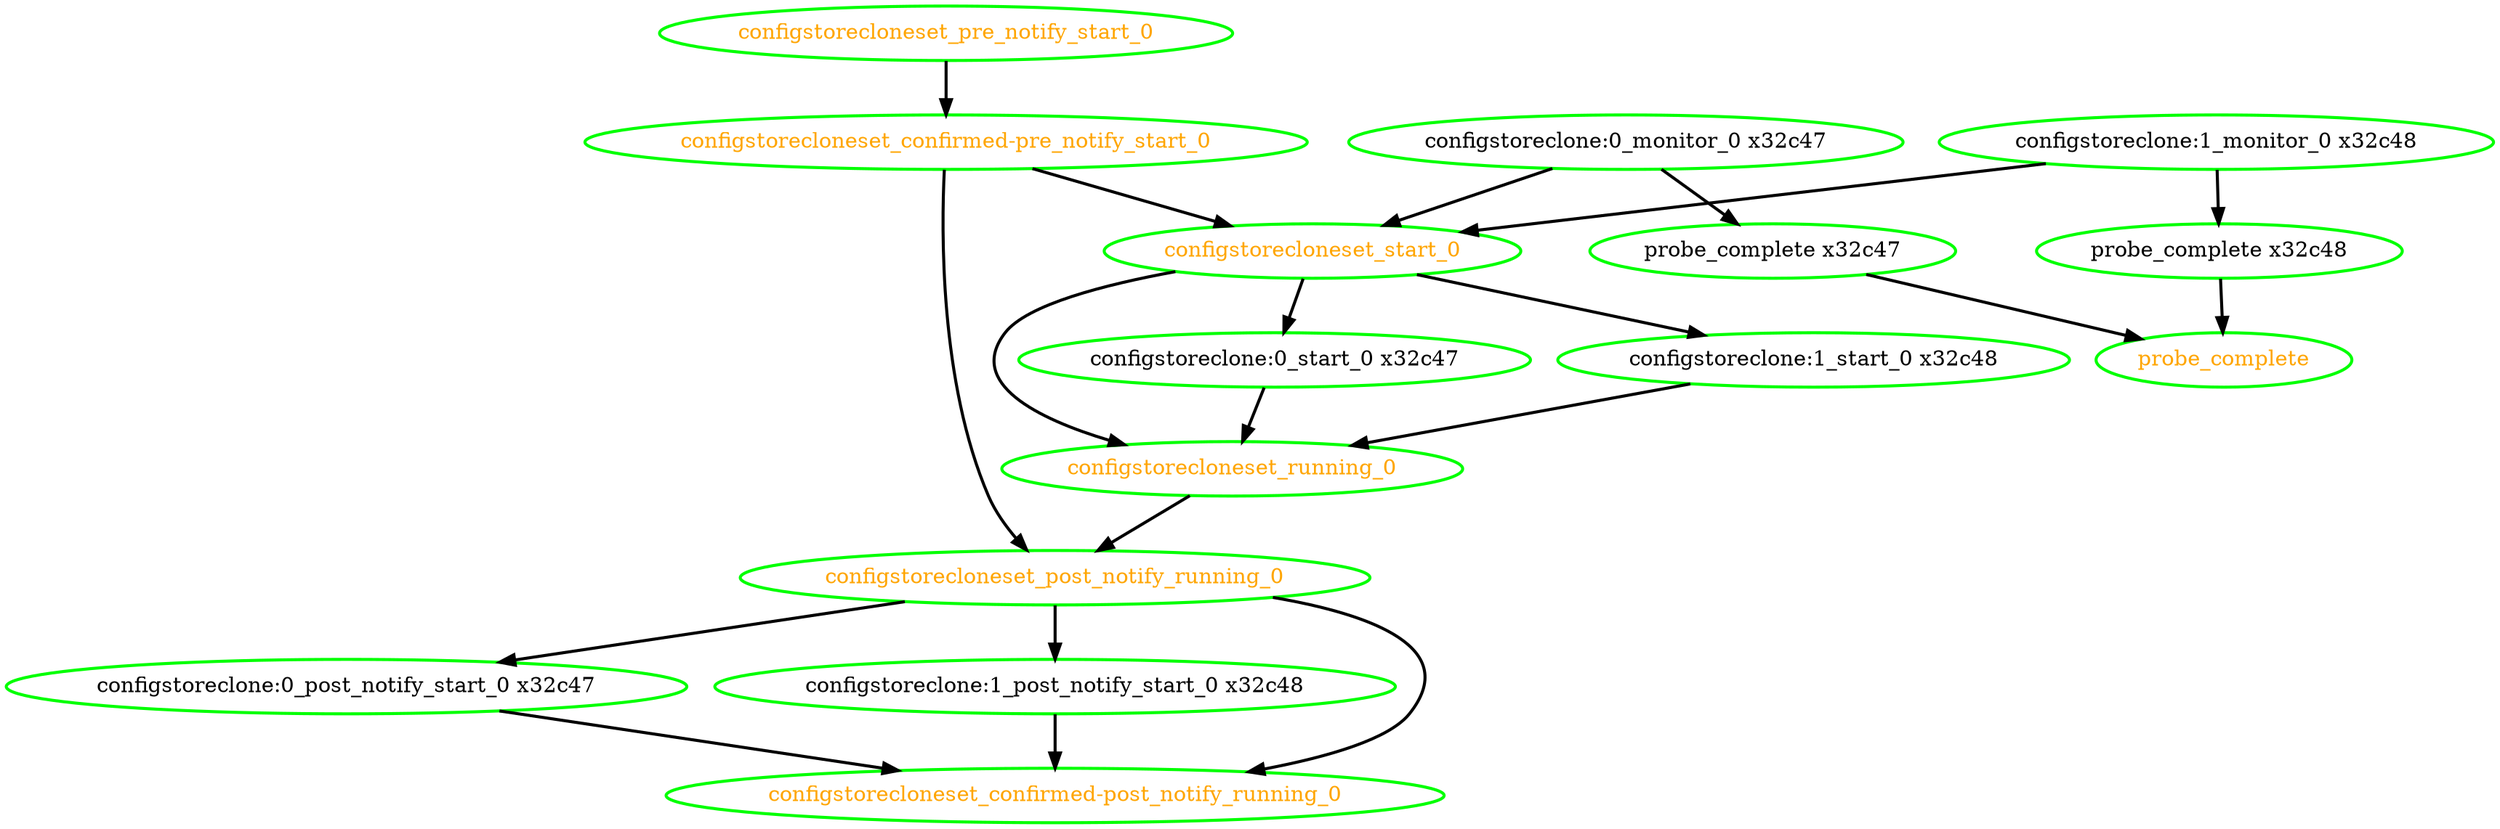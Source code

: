  digraph "g" {
"configstoreclone:0_monitor_0 x32c47" -> "configstorecloneset_start_0" [ style = bold]
"configstoreclone:0_monitor_0 x32c47" -> "probe_complete x32c47" [ style = bold]
"configstoreclone:0_monitor_0 x32c47" [ style=bold color="green" fontcolor="black" ]
"configstoreclone:0_post_notify_start_0 x32c47" -> "configstorecloneset_confirmed-post_notify_running_0" [ style = bold]
"configstoreclone:0_post_notify_start_0 x32c47" [ style=bold color="green" fontcolor="black" ]
"configstoreclone:0_start_0 x32c47" -> "configstorecloneset_running_0" [ style = bold]
"configstoreclone:0_start_0 x32c47" [ style=bold color="green" fontcolor="black" ]
"configstoreclone:1_monitor_0 x32c48" -> "configstorecloneset_start_0" [ style = bold]
"configstoreclone:1_monitor_0 x32c48" -> "probe_complete x32c48" [ style = bold]
"configstoreclone:1_monitor_0 x32c48" [ style=bold color="green" fontcolor="black" ]
"configstoreclone:1_post_notify_start_0 x32c48" -> "configstorecloneset_confirmed-post_notify_running_0" [ style = bold]
"configstoreclone:1_post_notify_start_0 x32c48" [ style=bold color="green" fontcolor="black" ]
"configstoreclone:1_start_0 x32c48" -> "configstorecloneset_running_0" [ style = bold]
"configstoreclone:1_start_0 x32c48" [ style=bold color="green" fontcolor="black" ]
"configstorecloneset_confirmed-post_notify_running_0" [ style=bold color="green" fontcolor="orange" ]
"configstorecloneset_confirmed-pre_notify_start_0" -> "configstorecloneset_post_notify_running_0" [ style = bold]
"configstorecloneset_confirmed-pre_notify_start_0" -> "configstorecloneset_start_0" [ style = bold]
"configstorecloneset_confirmed-pre_notify_start_0" [ style=bold color="green" fontcolor="orange" ]
"configstorecloneset_post_notify_running_0" -> "configstoreclone:0_post_notify_start_0 x32c47" [ style = bold]
"configstorecloneset_post_notify_running_0" -> "configstoreclone:1_post_notify_start_0 x32c48" [ style = bold]
"configstorecloneset_post_notify_running_0" -> "configstorecloneset_confirmed-post_notify_running_0" [ style = bold]
"configstorecloneset_post_notify_running_0" [ style=bold color="green" fontcolor="orange" ]
"configstorecloneset_pre_notify_start_0" -> "configstorecloneset_confirmed-pre_notify_start_0" [ style = bold]
"configstorecloneset_pre_notify_start_0" [ style=bold color="green" fontcolor="orange" ]
"configstorecloneset_running_0" -> "configstorecloneset_post_notify_running_0" [ style = bold]
"configstorecloneset_running_0" [ style=bold color="green" fontcolor="orange" ]
"configstorecloneset_start_0" -> "configstoreclone:0_start_0 x32c47" [ style = bold]
"configstorecloneset_start_0" -> "configstoreclone:1_start_0 x32c48" [ style = bold]
"configstorecloneset_start_0" -> "configstorecloneset_running_0" [ style = bold]
"configstorecloneset_start_0" [ style=bold color="green" fontcolor="orange" ]
"probe_complete x32c47" -> "probe_complete" [ style = bold]
"probe_complete x32c47" [ style=bold color="green" fontcolor="black" ]
"probe_complete x32c48" -> "probe_complete" [ style = bold]
"probe_complete x32c48" [ style=bold color="green" fontcolor="black" ]
"probe_complete" [ style=bold color="green" fontcolor="orange" ]
}
